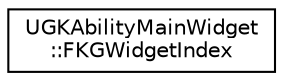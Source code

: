 digraph "Graphical Class Hierarchy"
{
 // LATEX_PDF_SIZE
  edge [fontname="Helvetica",fontsize="10",labelfontname="Helvetica",labelfontsize="10"];
  node [fontname="Helvetica",fontsize="10",shape=record];
  rankdir="LR";
  Node0 [label="UGKAbilityMainWidget\l::FKGWidgetIndex",height=0.2,width=0.4,color="black", fillcolor="white", style="filled",URL="$structUGKAbilityMainWidget_1_1FKGWidgetIndex.html",tooltip=" "];
}
